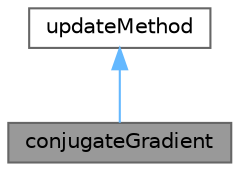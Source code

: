 digraph "conjugateGradient"
{
 // LATEX_PDF_SIZE
  bgcolor="transparent";
  edge [fontname=Helvetica,fontsize=10,labelfontname=Helvetica,labelfontsize=10];
  node [fontname=Helvetica,fontsize=10,shape=box,height=0.2,width=0.4];
  Node1 [id="Node000001",label="conjugateGradient",height=0.2,width=0.4,color="gray40", fillcolor="grey60", style="filled", fontcolor="black",tooltip="The Conjugate Gradient formula."];
  Node2 -> Node1 [id="edge1_Node000001_Node000002",dir="back",color="steelblue1",style="solid",tooltip=" "];
  Node2 [id="Node000002",label="updateMethod",height=0.2,width=0.4,color="gray40", fillcolor="white", style="filled",URL="$classFoam_1_1updateMethod.html",tooltip="Abstract base class for optimisation methods."];
}
